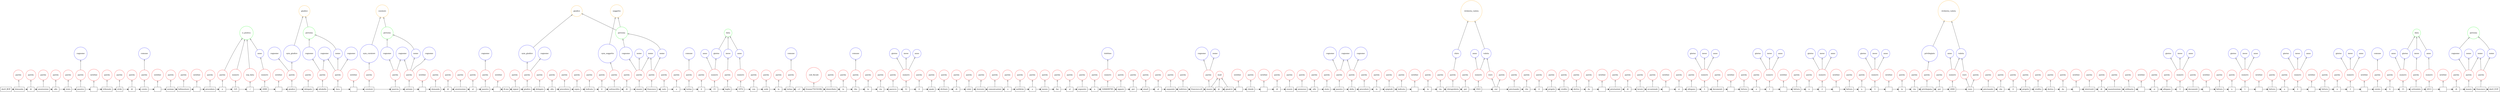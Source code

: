 digraph {
   rankdir=BT;
   edge [arrowhead=empty];

   subgraph {
      rank="source";
      edge [arrowhead=normal];
      node [shape=box];
      t0 [label="doc0_BOF"];
      t1 [label="domanda"];
      t2 [label="di"];
      t3 [label="ammissione"];
      t4 [label="allo"];
      t5 [label="stato"];
      t6 [label="passivo"];
      t7 [label="\n"];
      t8 [label="tribunale"];
      t9 [label="civile"];
      t10 [label="di"];
      t11 [label="corato"];
      t12 [label="\n"];
      t13 [label="sezione"];
      t14 [label="fallimentare"];
      t15 [label="\n"];
      t16 [label="procedura"];
      t17 [label="n"];
      t18 [label="125"];
      t19 [label="/"];
      t20 [label="2008"];
      t21 [label="\n"];
      t22 [label="giudice"];
      t23 [label="delegato"];
      t24 [label="altobello"];
      t25 [label="luca"];
      t26 [label="\n"];
      t27 [label="curatore"];
      t28 [label="quercia"];
      t29 [label="antonio"];
      t30 [label="\n"];
      t31 [label="domanda"];
      t32 [label="di"];
      t33 [label="ammissione"];
      t34 [label="al"];
      t35 [label="passivo"];
      t36 [label="\n"];
      t37 [label="ill.mo"];
      t38 [label="signor"];
      t39 [label="giudice"];
      t40 [label="delegato"];
      t41 [label="alla"];
      t42 [label="procedura"];
      t43 [label="sopra"];
      t44 [label="indicata"];
      t45 [label="il"];
      t46 [label="sottoscritto"];
      t47 [label="di"];
      t48 [label="mauro"];
      t49 [label="francesco"];
      t50 [label="nato"];
      t51 [label="a"];
      t52 [label="torino"];
      t53 [label="il"];
      t54 [label="15"];
      t55 [label="luglio"];
      t56 [label="1974"];
      t57 [label="con"];
      t58 [label="sede"];
      t59 [label="in"];
      t60 [label="torino"];
      t61 [label="c.f"];
      t62 [label="fcnsmn75l15l109j"];
      t63 [label="domiciliato"];
      t64 [label="in"];
      t65 [label="rho"];
      t66 [label="in"];
      t67 [label="via"];
      t68 [label="pacecco"];
      t69 [label="12"];
      t70 [label="il"];
      t71 [label="quale"];
      t72 [label="dichiare"];
      t73 [label="di"];
      t74 [label="voler"];
      t75 [label="ricevere"];
      t76 [label="comunicazioni"];
      t77 [label="e"];
      t78 [label="notifiche"];
      t79 [label="a"];
      t80 [label="mezzo"];
      t81 [label="fax"];
      t82 [label="al"];
      t83 [label="seguente"];
      t84 [label="n"];
      t85 [label="3284699785"];
      t86 [label="oppure"];
      t87 [label="per"];
      t88 [label="email"];
      t89 [label="al"];
      t90 [label="seguente"];
      t91 [label="indirizzo"];
      t92 [label="francesco.di"];
      t93 [label="mauro"];
      t94 [label="@"];
      t95 [label="gmail.it"];
      t96 [label="\n"];
      t97 [label="chiede"];
      t98 [label="\n"];
      t99 [label="di"];
      t100 [label="essere"];
      t101 [label="ammesso"];
      t102 [label="allo"];
      t103 [label="stato"];
      t104 [label="passivo"];
      t105 [label="della"];
      t106 [label="procedure"];
      t107 [label="in"];
      t108 [label="epigrafe"];
      t109 [label="indicata"];
      t110 [label="\n"];
      t111 [label="in"];
      t112 [label="via"];
      t113 [label="chirografaria"];
      t114 [label="per"];
      t115 [label="1923"];
      t116 [label="eur"];
      t117 [label="precisando"];
      t118 [label="che"];
      t119 [label="il"];
      t120 [label="proprio"];
      t121 [label="credito"];
      t122 [label="deriva"];
      t123 [label="da"];
      t124 [label="\n"];
      t125 [label="prestazioni"];
      t126 [label="di"];
      t127 [label="lavoro"];
      t128 [label="occasionale"];
      t129 [label="\n"];
      t130 [label="si"];
      t131 [label="allegano"];
      t132 [label="3"];
      t133 [label="documenti"];
      t134 [label="\n"];
      t135 [label="fattura"];
      t136 [label="n"];
      t137 [label="1"];
      t138 [label="\n"];
      t139 [label="fattura"];
      t140 [label="n"];
      t141 [label="2"];
      t142 [label="\n"];
      t143 [label="fattura"];
      t144 [label="n"];
      t145 [label="3"];
      t146 [label="\n"];
      t147 [label="in"];
      t148 [label="via"];
      t149 [label="privilegiata"];
      t150 [label="per"];
      t151 [label="2000"];
      t152 [label="euro"];
      t153 [label="precisando"];
      t154 [label="che"];
      t155 [label="il"];
      t156 [label="proprio"];
      t157 [label="credito"];
      t158 [label="deriva"];
      t159 [label="da"];
      t160 [label="\n"];
      t161 [label="interventi"];
      t162 [label="di"];
      t163 [label="manutenzione"];
      t164 [label="ordinaria"];
      t165 [label="\n"];
      t166 [label="si"];
      t167 [label="allegano"];
      t168 [label="3"];
      t169 [label="documenti"];
      t170 [label="\n"];
      t171 [label="fattura"];
      t172 [label="n"];
      t173 [label="1"];
      t174 [label="\n"];
      t175 [label="fattura"];
      t176 [label="n"];
      t177 [label="2"];
      t178 [label="\n"];
      t179 [label="fattura"];
      t180 [label="n"];
      t181 [label="3"];
      t182 [label="\n"];
      t183 [label="corato"];
      t184 [label="li"];
      t185 [label="15"];
      t186 [label="settembre"];
      t187 [label="2013"];
      t188 [label="\n"];
      t189 [label="di"];
      t190 [label="mauro"];
      t191 [label="francesco"];
      t192 [label="doc0_EOF"];
      t0 -> t1;
      t1 -> t2;
      t2 -> t3;
      t3 -> t4;
      t4 -> t5;
      t5 -> t6;
      t6 -> t7;
      t7 -> t8;
      t8 -> t9;
      t9 -> t10;
      t10 -> t11;
      t11 -> t12;
      t12 -> t13;
      t13 -> t14;
      t14 -> t15;
      t15 -> t16;
      t16 -> t17;
      t17 -> t18;
      t18 -> t19;
      t19 -> t20;
      t20 -> t21;
      t21 -> t22;
      t22 -> t23;
      t23 -> t24;
      t24 -> t25;
      t25 -> t26;
      t26 -> t27;
      t27 -> t28;
      t28 -> t29;
      t29 -> t30;
      t30 -> t31;
      t31 -> t32;
      t32 -> t33;
      t33 -> t34;
      t34 -> t35;
      t35 -> t36;
      t36 -> t37;
      t37 -> t38;
      t38 -> t39;
      t39 -> t40;
      t40 -> t41;
      t41 -> t42;
      t42 -> t43;
      t43 -> t44;
      t44 -> t45;
      t45 -> t46;
      t46 -> t47;
      t47 -> t48;
      t48 -> t49;
      t49 -> t50;
      t50 -> t51;
      t51 -> t52;
      t52 -> t53;
      t53 -> t54;
      t54 -> t55;
      t55 -> t56;
      t56 -> t57;
      t57 -> t58;
      t58 -> t59;
      t59 -> t60;
      t60 -> t61;
      t61 -> t62;
      t62 -> t63;
      t63 -> t64;
      t64 -> t65;
      t65 -> t66;
      t66 -> t67;
      t67 -> t68;
      t68 -> t69;
      t69 -> t70;
      t70 -> t71;
      t71 -> t72;
      t72 -> t73;
      t73 -> t74;
      t74 -> t75;
      t75 -> t76;
      t76 -> t77;
      t77 -> t78;
      t78 -> t79;
      t79 -> t80;
      t80 -> t81;
      t81 -> t82;
      t82 -> t83;
      t83 -> t84;
      t84 -> t85;
      t85 -> t86;
      t86 -> t87;
      t87 -> t88;
      t88 -> t89;
      t89 -> t90;
      t90 -> t91;
      t91 -> t92;
      t92 -> t93;
      t93 -> t94;
      t94 -> t95;
      t95 -> t96;
      t96 -> t97;
      t97 -> t98;
      t98 -> t99;
      t99 -> t100;
      t100 -> t101;
      t101 -> t102;
      t102 -> t103;
      t103 -> t104;
      t104 -> t105;
      t105 -> t106;
      t106 -> t107;
      t107 -> t108;
      t108 -> t109;
      t109 -> t110;
      t110 -> t111;
      t111 -> t112;
      t112 -> t113;
      t113 -> t114;
      t114 -> t115;
      t115 -> t116;
      t116 -> t117;
      t117 -> t118;
      t118 -> t119;
      t119 -> t120;
      t120 -> t121;
      t121 -> t122;
      t122 -> t123;
      t123 -> t124;
      t124 -> t125;
      t125 -> t126;
      t126 -> t127;
      t127 -> t128;
      t128 -> t129;
      t129 -> t130;
      t130 -> t131;
      t131 -> t132;
      t132 -> t133;
      t133 -> t134;
      t134 -> t135;
      t135 -> t136;
      t136 -> t137;
      t137 -> t138;
      t138 -> t139;
      t139 -> t140;
      t140 -> t141;
      t141 -> t142;
      t142 -> t143;
      t143 -> t144;
      t144 -> t145;
      t145 -> t146;
      t146 -> t147;
      t147 -> t148;
      t148 -> t149;
      t149 -> t150;
      t150 -> t151;
      t151 -> t152;
      t152 -> t153;
      t153 -> t154;
      t154 -> t155;
      t155 -> t156;
      t156 -> t157;
      t157 -> t158;
      t158 -> t159;
      t159 -> t160;
      t160 -> t161;
      t161 -> t162;
      t162 -> t163;
      t163 -> t164;
      t164 -> t165;
      t165 -> t166;
      t166 -> t167;
      t167 -> t168;
      t168 -> t169;
      t169 -> t170;
      t170 -> t171;
      t171 -> t172;
      t172 -> t173;
      t173 -> t174;
      t174 -> t175;
      t175 -> t176;
      t176 -> t177;
      t177 -> t178;
      t178 -> t179;
      t179 -> t180;
      t180 -> t181;
      t181 -> t182;
      t182 -> t183;
      t183 -> t184;
      t184 -> t185;
      t185 -> t186;
      t186 -> t187;
      t187 -> t188;
      t188 -> t189;
      t189 -> t190;
      t190 -> t191;
      t191 -> t192;
   }

   subgraph {
      rank="same";
      node [color=red,shape=circle];
      tag143 [label=numero]; 
      tag144 [label=numero]; 
      tag145 [label=numero]; 
      tag146 [label=numero]; 
      tag147 [label=numero]; 
      tag148 [label=numero]; 
      tag149 [label=numero]; 
      tag150 [label=numero]; 
      tag151 [label=numero]; 
      tag152 [label=numero]; 
      tag153 [label=numero]; 
      tag154 [label=numero]; 
      tag155 [label=numero]; 
      tag156 [label=numero]; 
      tag157 [label=numero]; 
      tag158 [label=numero]; 
      tag159 [label=numero]; 
      tag160 [label=numero]; 
      tag0 [label=parola]; 
      tag1 [label=parola]; 
      tag2 [label=parola]; 
      tag3 [label=parola]; 
      tag4 [label=parola]; 
      tag5 [label=parola]; 
      tag6 [label=parola]; 
      tag7 [label=parola]; 
      tag8 [label=parola]; 
      tag9 [label=parola]; 
      tag10 [label=parola]; 
      tag11 [label=parola]; 
      tag12 [label=parola]; 
      tag13 [label=parola]; 
      tag14 [label=parola]; 
      tag15 [label=parola]; 
      tag16 [label=parola]; 
      tag17 [label=parola]; 
      tag18 [label=parola]; 
      tag19 [label=parola]; 
      tag20 [label=parola]; 
      tag21 [label=parola]; 
      tag22 [label=parola]; 
      tag23 [label=parola]; 
      tag24 [label=parola]; 
      tag25 [label=parola]; 
      tag26 [label=parola]; 
      tag27 [label=parola]; 
      tag28 [label=parola]; 
      tag29 [label=parola]; 
      tag30 [label=parola]; 
      tag31 [label=parola]; 
      tag32 [label=parola]; 
      tag33 [label=parola]; 
      tag34 [label=parola]; 
      tag35 [label=parola]; 
      tag36 [label=parola]; 
      tag37 [label=parola]; 
      tag38 [label=parola]; 
      tag39 [label=parola]; 
      tag40 [label=parola]; 
      tag41 [label=parola]; 
      tag42 [label=parola]; 
      tag43 [label=parola]; 
      tag44 [label=parola]; 
      tag45 [label=parola]; 
      tag46 [label=parola]; 
      tag47 [label=parola]; 
      tag48 [label=parola]; 
      tag49 [label=parola]; 
      tag50 [label=parola]; 
      tag51 [label=parola]; 
      tag52 [label=parola]; 
      tag53 [label=parola]; 
      tag54 [label=parola]; 
      tag55 [label=parola]; 
      tag56 [label=parola]; 
      tag57 [label=parola]; 
      tag58 [label=parola]; 
      tag59 [label=parola]; 
      tag60 [label=parola]; 
      tag61 [label=parola]; 
      tag62 [label=parola]; 
      tag63 [label=parola]; 
      tag64 [label=parola]; 
      tag65 [label=parola]; 
      tag66 [label=parola]; 
      tag67 [label=parola]; 
      tag68 [label=parola]; 
      tag69 [label=parola]; 
      tag70 [label=parola]; 
      tag71 [label=parola]; 
      tag72 [label=parola]; 
      tag73 [label=parola]; 
      tag74 [label=parola]; 
      tag75 [label=parola]; 
      tag76 [label=parola]; 
      tag77 [label=parola]; 
      tag78 [label=parola]; 
      tag79 [label=parola]; 
      tag80 [label=parola]; 
      tag81 [label=parola]; 
      tag82 [label=parola]; 
      tag83 [label=parola]; 
      tag84 [label=parola]; 
      tag85 [label=parola]; 
      tag86 [label=parola]; 
      tag87 [label=parola]; 
      tag88 [label=parola]; 
      tag89 [label=parola]; 
      tag90 [label=parola]; 
      tag91 [label=parola]; 
      tag92 [label=parola]; 
      tag93 [label=parola]; 
      tag94 [label=parola]; 
      tag95 [label=parola]; 
      tag96 [label=parola]; 
      tag97 [label=parola]; 
      tag98 [label=parola]; 
      tag99 [label=parola]; 
      tag100 [label=parola]; 
      tag101 [label=parola]; 
      tag102 [label=parola]; 
      tag103 [label=parola]; 
      tag104 [label=parola]; 
      tag105 [label=parola]; 
      tag106 [label=parola]; 
      tag107 [label=parola]; 
      tag108 [label=parola]; 
      tag109 [label=parola]; 
      tag110 [label=parola]; 
      tag111 [label=parola]; 
      tag112 [label=parola]; 
      tag113 [label=parola]; 
      tag114 [label=parola]; 
      tag115 [label=parola]; 
      tag116 [label=parola]; 
      tag117 [label=parola]; 
      tag118 [label=parola]; 
      tag119 [label=parola]; 
      tag120 [label=parola]; 
      tag121 [label=parola]; 
      tag122 [label=parola]; 
      tag123 [label=parola]; 
      tag124 [label=parola]; 
      tag125 [label=parola]; 
      tag126 [label=parola]; 
      tag127 [label=parola]; 
      tag128 [label=parola]; 
      tag129 [label=parola]; 
      tag130 [label=parola]; 
      tag131 [label=parola]; 
      tag132 [label=parola]; 
      tag133 [label=parola]; 
      tag134 [label=parola]; 
      tag135 [label=parola]; 
      tag136 [label=parola]; 
      tag137 [label=parola]; 
      tag138 [label=parola]; 
      tag139 [label=parola]; 
      tag140 [label=parola]; 
      tag141 [label=parola]; 
      tag142 [label=parola]; 
      tag161 [label=newline]; 
      tag162 [label=newline]; 
      tag163 [label=newline]; 
      tag164 [label=newline]; 
      tag165 [label=newline]; 
      tag166 [label=newline]; 
      tag167 [label=newline]; 
      tag168 [label=newline]; 
      tag169 [label=newline]; 
      tag170 [label=newline]; 
      tag171 [label=newline]; 
      tag172 [label=newline]; 
      tag173 [label=newline]; 
      tag174 [label=newline]; 
      tag175 [label=newline]; 
      tag176 [label=newline]; 
      tag177 [label=newline]; 
      tag178 [label=newline]; 
      tag179 [label=newline]; 
      tag180 [label=newline]; 
      tag181 [label=newline]; 
      tag182 [label=newline]; 
      tag183 [label=newline]; 
      tag270 [label=euro]; 
      tag271 [label=euro]; 
      tag191 [label=mail]; 
      tag190 [label=cod_fiscale]; 
      tag184 [label=sep_data]; 
   }

   subgraph {
      rank="same";
      node [color=blue,shape=circle];
      tag274 [label=chiro]; 
      tag275 [label=privilegiato]; 
      tag262 [label=sym_soggetto]; 
      tag264 [label=sym_curatore]; 
      tag266 [label=sym_giudice]; 
      tag267 [label=sym_giudice]; 
      tag193 [label=cognome]; 
      tag194 [label=cognome]; 
      tag195 [label=cognome]; 
      tag196 [label=cognome]; 
      tag197 [label=cognome]; 
      tag198 [label=cognome]; 
      tag199 [label=cognome]; 
      tag200 [label=cognome]; 
      tag201 [label=cognome]; 
      tag202 [label=cognome]; 
      tag203 [label=cognome]; 
      tag204 [label=cognome]; 
      tag205 [label=cognome]; 
      tag206 [label=cognome]; 
      tag207 [label=cognome]; 
      tag208 [label=cognome]; 
      tag209 [label=nome]; 
      tag210 [label=nome]; 
      tag211 [label=nome]; 
      tag212 [label=nome]; 
      tag213 [label=nome]; 
      tag214 [label=nome]; 
      tag215 [label=nome]; 
      tag216 [label=nome]; 
      tag217 [label=nome]; 
      tag272 [label=valuta]; 
      tag273 [label=valuta]; 
      tag185 [label=comune]; 
      tag186 [label=comune]; 
      tag187 [label=comune]; 
      tag188 [label=comune]; 
      tag189 [label=comune]; 
      tag222 [label=giorno]; 
      tag223 [label=giorno]; 
      tag224 [label=giorno]; 
      tag225 [label=giorno]; 
      tag226 [label=giorno]; 
      tag227 [label=giorno]; 
      tag228 [label=giorno]; 
      tag229 [label=giorno]; 
      tag230 [label=giorno]; 
      tag231 [label=giorno]; 
      tag232 [label=giorno]; 
      tag233 [label=mese]; 
      tag234 [label=mese]; 
      tag235 [label=mese]; 
      tag236 [label=mese]; 
      tag237 [label=mese]; 
      tag238 [label=mese]; 
      tag239 [label=mese]; 
      tag240 [label=mese]; 
      tag241 [label=mese]; 
      tag242 [label=mese]; 
      tag243 [label=mese]; 
      tag244 [label=anno]; 
      tag245 [label=anno]; 
      tag246 [label=anno]; 
      tag247 [label=anno]; 
      tag248 [label=anno]; 
      tag249 [label=anno]; 
      tag250 [label=anno]; 
      tag251 [label=anno]; 
      tag252 [label=anno]; 
      tag253 [label=anno]; 
      tag254 [label=anno]; 
      tag255 [label=anno]; 
      tag256 [label=anno]; 
      tag257 [label=anno]; 
      tag258 [label=anno]; 
      tag259 [label=anno]; 
      tag192 [label=telefono]; 
   }

   subgraph {
      rank="same";
      node [color=green,shape=circle];
      tag260 [label=data]; 
      tag261 [label=data]; 
      tag218 [label=persona]; 
      tag219 [label=persona]; 
      tag220 [label=persona]; 
      tag221 [label=persona]; 
      tag278 [label=n_pratica]; 
   }

   subgraph {
      rank="same";
      node [color=orange,shape=circle];
      tag263 [label=soggetto]; 
      tag265 [label=curatore]; 
      tag268 [label=giudice]; 
      tag269 [label=giudice]; 
      tag276 [label=richiesta_valuta]; 
      tag277 [label=richiesta_valuta]; 
   }
   t1 -> tag0;
   t2 -> tag1;
   t3 -> tag2;
   t4 -> tag3;
   t5 -> tag4;
   t6 -> tag5;
   t8 -> tag6;
   t9 -> tag7;
   t10 -> tag8;
   t11 -> tag9;
   t13 -> tag10;
   t14 -> tag11;
   t16 -> tag12;
   t17 -> tag13;
   t22 -> tag14;
   t23 -> tag15;
   t24 -> tag16;
   t25 -> tag17;
   t27 -> tag18;
   t28 -> tag19;
   t29 -> tag20;
   t31 -> tag21;
   t32 -> tag22;
   t33 -> tag23;
   t34 -> tag24;
   t35 -> tag25;
   t38 -> tag26;
   t39 -> tag27;
   t40 -> tag28;
   t41 -> tag29;
   t42 -> tag30;
   t43 -> tag31;
   t44 -> tag32;
   t45 -> tag33;
   t46 -> tag34;
   t47 -> tag35;
   t48 -> tag36;
   t49 -> tag37;
   t50 -> tag38;
   t51 -> tag39;
   t52 -> tag40;
   t53 -> tag41;
   t55 -> tag42;
   t57 -> tag43;
   t58 -> tag44;
   t59 -> tag45;
   t60 -> tag46;
   t63 -> tag47;
   t64 -> tag48;
   t65 -> tag49;
   t66 -> tag50;
   t67 -> tag51;
   t68 -> tag52;
   t70 -> tag53;
   t71 -> tag54;
   t72 -> tag55;
   t73 -> tag56;
   t74 -> tag57;
   t75 -> tag58;
   t76 -> tag59;
   t77 -> tag60;
   t78 -> tag61;
   t79 -> tag62;
   t80 -> tag63;
   t81 -> tag64;
   t82 -> tag65;
   t83 -> tag66;
   t84 -> tag67;
   t86 -> tag68;
   t87 -> tag69;
   t88 -> tag70;
   t89 -> tag71;
   t90 -> tag72;
   t91 -> tag73;
   t93 -> tag74;
   t97 -> tag75;
   t99 -> tag76;
   t100 -> tag77;
   t101 -> tag78;
   t102 -> tag79;
   t103 -> tag80;
   t104 -> tag81;
   t105 -> tag82;
   t106 -> tag83;
   t107 -> tag84;
   t108 -> tag85;
   t109 -> tag86;
   t111 -> tag87;
   t112 -> tag88;
   t113 -> tag89;
   t114 -> tag90;
   t116 -> tag91;
   t117 -> tag92;
   t118 -> tag93;
   t119 -> tag94;
   t120 -> tag95;
   t121 -> tag96;
   t122 -> tag97;
   t123 -> tag98;
   t125 -> tag99;
   t126 -> tag100;
   t127 -> tag101;
   t128 -> tag102;
   t130 -> tag103;
   t131 -> tag104;
   t133 -> tag105;
   t135 -> tag106;
   t136 -> tag107;
   t139 -> tag108;
   t140 -> tag109;
   t143 -> tag110;
   t144 -> tag111;
   t147 -> tag112;
   t148 -> tag113;
   t149 -> tag114;
   t150 -> tag115;
   t152 -> tag116;
   t153 -> tag117;
   t154 -> tag118;
   t155 -> tag119;
   t156 -> tag120;
   t157 -> tag121;
   t158 -> tag122;
   t159 -> tag123;
   t161 -> tag124;
   t162 -> tag125;
   t163 -> tag126;
   t164 -> tag127;
   t166 -> tag128;
   t167 -> tag129;
   t169 -> tag130;
   t171 -> tag131;
   t172 -> tag132;
   t175 -> tag133;
   t176 -> tag134;
   t179 -> tag135;
   t180 -> tag136;
   t183 -> tag137;
   t184 -> tag138;
   t186 -> tag139;
   t189 -> tag140;
   t190 -> tag141;
   t191 -> tag142;
   t18 -> tag143;
   t20 -> tag144;
   t54 -> tag145;
   t56 -> tag146;
   t69 -> tag147;
   t85 -> tag148;
   t115 -> tag149;
   t132 -> tag150;
   t137 -> tag151;
   t141 -> tag152;
   t145 -> tag153;
   t151 -> tag154;
   t168 -> tag155;
   t173 -> tag156;
   t177 -> tag157;
   t181 -> tag158;
   t185 -> tag159;
   t187 -> tag160;
   t7 -> tag161;
   t12 -> tag162;
   t15 -> tag163;
   t21 -> tag164;
   t26 -> tag165;
   t30 -> tag166;
   t36 -> tag167;
   t96 -> tag168;
   t98 -> tag169;
   t110 -> tag170;
   t124 -> tag171;
   t129 -> tag172;
   t134 -> tag173;
   t138 -> tag174;
   t142 -> tag175;
   t146 -> tag176;
   t160 -> tag177;
   t165 -> tag178;
   t170 -> tag179;
   t174 -> tag180;
   t178 -> tag181;
   t182 -> tag182;
   t188 -> tag183;
   t19 -> tag184;
   tag9 -> tag185;
   tag40 -> tag186;
   tag46 -> tag187;
   tag49 -> tag188;
   tag137 -> tag189;
   t62 -> tag190;
   t93 -> tag191;
   t94 -> tag191;
   t95 -> tag191;
   tag148 -> tag192;
   tag16 -> tag193;
   tag17 -> tag193;
   tag19 -> tag194;
   tag20 -> tag194;
   tag81 -> tag195;
   tag82 -> tag195;
   tag5 -> tag196;
   tag14 -> tag197;
   tag16 -> tag198;
   tag17 -> tag199;
   tag19 -> tag200;
   tag20 -> tag201;
   tag25 -> tag202;
   tag27 -> tag203;
   tag36 -> tag204;
   tag74 -> tag205;
   tag81 -> tag206;
   tag82 -> tag207;
   tag141 -> tag208;
   tag36 -> tag209;
   tag37 -> tag209;
   tag141 -> tag210;
   tag142 -> tag210;
   tag17 -> tag211;
   tag20 -> tag212;
   tag36 -> tag213;
   tag37 -> tag214;
   tag74 -> tag215;
   tag141 -> tag216;
   tag142 -> tag217;
   tag198 -> tag218;
   tag211 -> tag218;
   tag200 -> tag219;
   tag212 -> tag219;
   tag204 -> tag220;
   tag214 -> tag220;
   tag208 -> tag221;
   tag217 -> tag221;
   tag145 -> tag222;
   tag147 -> tag223;
   tag150 -> tag224;
   tag151 -> tag225;
   tag152 -> tag226;
   tag153 -> tag227;
   tag155 -> tag228;
   tag156 -> tag229;
   tag157 -> tag230;
   tag158 -> tag231;
   tag159 -> tag232;
   tag147 -> tag233;
   tag150 -> tag234;
   tag151 -> tag235;
   tag152 -> tag236;
   tag153 -> tag237;
   tag155 -> tag238;
   tag156 -> tag239;
   tag157 -> tag240;
   tag158 -> tag241;
   tag42 -> tag242;
   tag139 -> tag243;
   tag144 -> tag244;
   tag146 -> tag245;
   tag149 -> tag246;
   tag154 -> tag247;
   tag160 -> tag248;
   tag145 -> tag249;
   tag147 -> tag250;
   tag150 -> tag251;
   tag151 -> tag252;
   tag152 -> tag253;
   tag153 -> tag254;
   tag155 -> tag255;
   tag156 -> tag256;
   tag157 -> tag257;
   tag158 -> tag258;
   tag159 -> tag259;
   tag222 -> tag260;
   tag242 -> tag260;
   tag245 -> tag260;
   tag232 -> tag261;
   tag243 -> tag261;
   tag248 -> tag261;
   tag34 -> tag262;
   tag220 -> tag263;
   tag262 -> tag263;
   tag18 -> tag264;
   tag219 -> tag265;
   tag264 -> tag265;
   tag14 -> tag266;
   tag27 -> tag267;
   tag218 -> tag268;
   tag266 -> tag268;
   tag220 -> tag269;
   tag267 -> tag269;
   t152 -> tag270;
   t116 -> tag271;
   tag154 -> tag272;
   tag270 -> tag272;
   tag149 -> tag273;
   tag271 -> tag273;
   tag89 -> tag274;
   tag114 -> tag275;
   tag275 -> tag276;
   tag272 -> tag276;
   tag274 -> tag277;
   tag273 -> tag277;
   tag143 -> tag278;
   tag244 -> tag278;
   tag13 -> tag278;
   tag184 -> tag278;
}